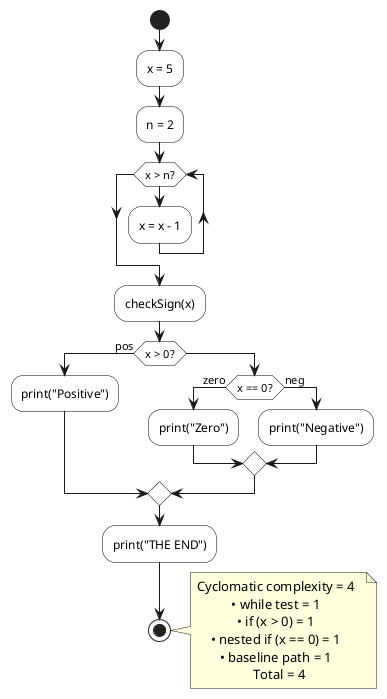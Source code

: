 @startuml quiz1q1
' ---------- plain‑white, no gimmicks ----------
skinparam backgroundColor white
skinparam shadowing false
skinparam defaultTextAlignment center
skinparam activity {
  BackgroundColor white
  BorderColor black
  RoundCorner 15
}
skinparam activityDiamond {
  BackgroundColor white
  BorderColor black
  RoundCorner 20
}

start
:x = 5;
:n = 2;

while (x > n?) 
  :x = x - 1;
endwhile

:checkSign(x);

' ---- inlined body of checkSign ----
if (x > 0?) then (pos)
  :print("Positive");
else
  if (x == 0?) then (zero)
    :print("Zero");
  else (neg)
    :print("Negative");
  endif
endif

:print("THE END");
stop

note right
  Cyclomatic complexity = 4  
  • while test = 1  
  • if (x > 0) = 1  
  • nested if (x == 0) = 1  
  • baseline path = 1  
  Total = 4
end note
@enduml
